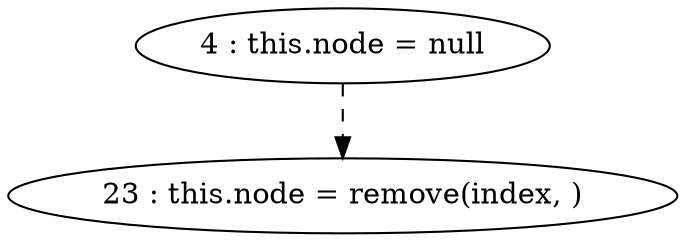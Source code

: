 digraph G {
"4 : this.node = null"
"4 : this.node = null" -> "23 : this.node = remove(index, )" [style=dashed]
"23 : this.node = remove(index, )"
}